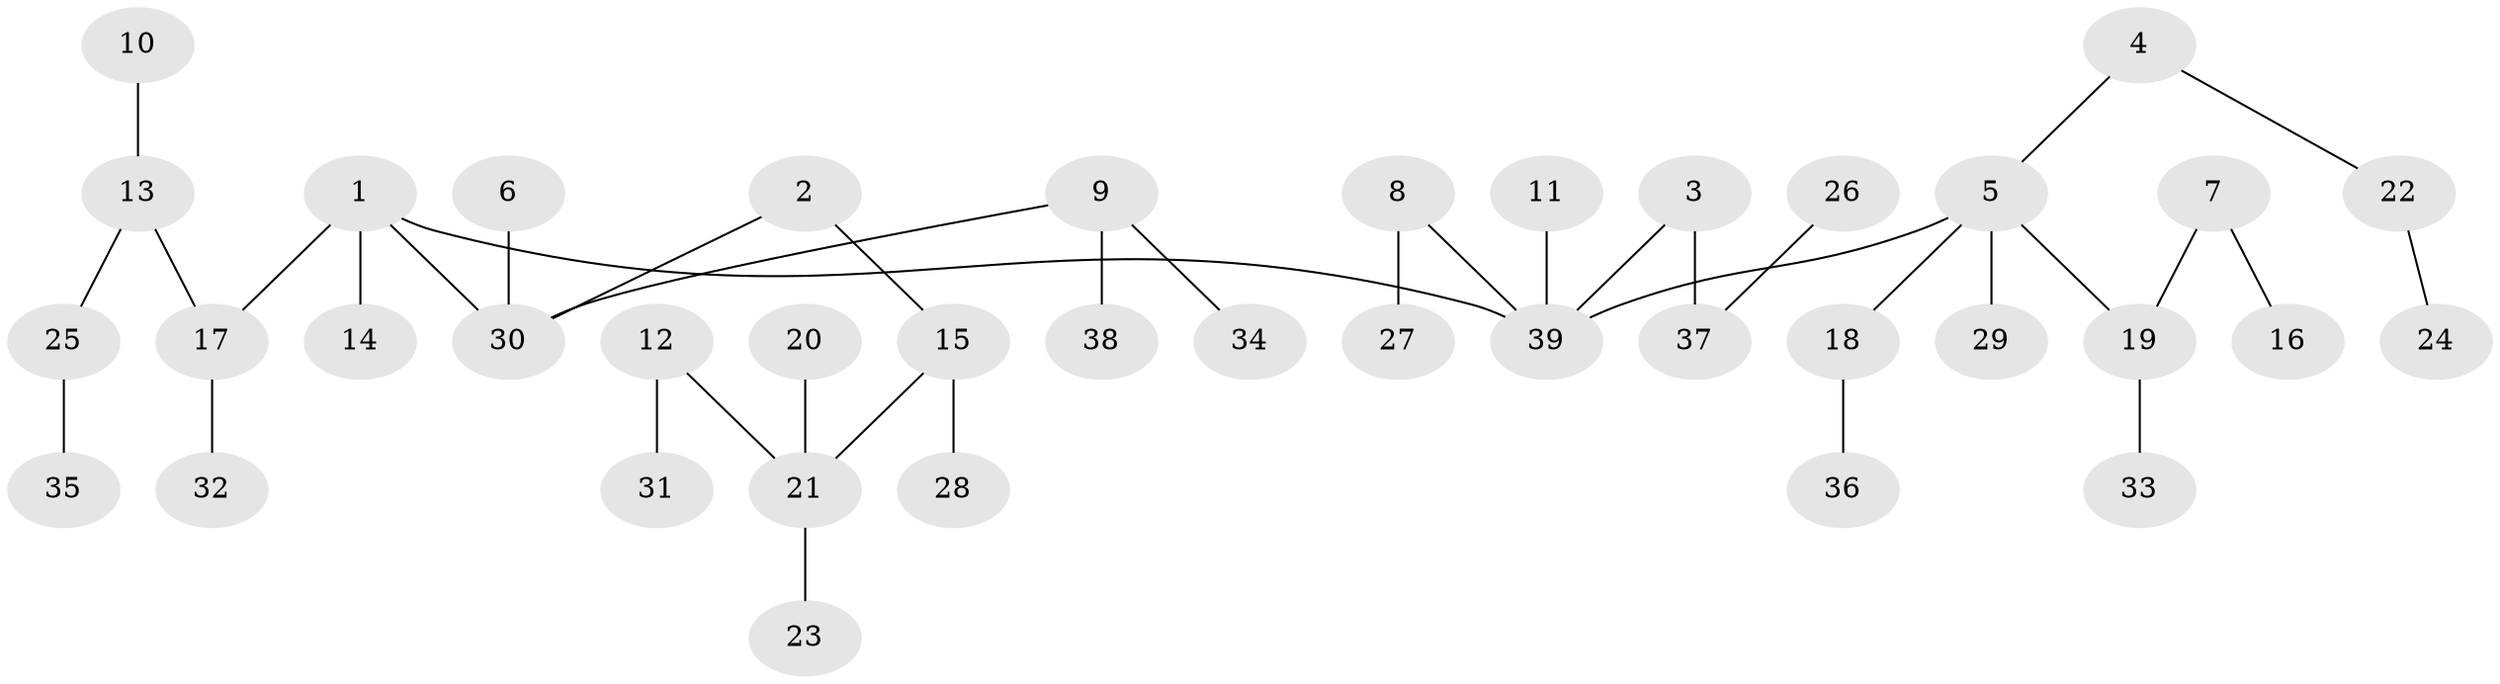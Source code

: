 // original degree distribution, {6: 0.012987012987012988, 4: 0.06493506493506493, 2: 0.2727272727272727, 7: 0.012987012987012988, 5: 0.03896103896103896, 3: 0.1038961038961039, 1: 0.4935064935064935}
// Generated by graph-tools (version 1.1) at 2025/02/03/09/25 03:02:24]
// undirected, 39 vertices, 38 edges
graph export_dot {
graph [start="1"]
  node [color=gray90,style=filled];
  1;
  2;
  3;
  4;
  5;
  6;
  7;
  8;
  9;
  10;
  11;
  12;
  13;
  14;
  15;
  16;
  17;
  18;
  19;
  20;
  21;
  22;
  23;
  24;
  25;
  26;
  27;
  28;
  29;
  30;
  31;
  32;
  33;
  34;
  35;
  36;
  37;
  38;
  39;
  1 -- 14 [weight=1.0];
  1 -- 17 [weight=1.0];
  1 -- 30 [weight=1.0];
  1 -- 39 [weight=1.0];
  2 -- 15 [weight=1.0];
  2 -- 30 [weight=1.0];
  3 -- 37 [weight=1.0];
  3 -- 39 [weight=1.0];
  4 -- 5 [weight=1.0];
  4 -- 22 [weight=1.0];
  5 -- 18 [weight=1.0];
  5 -- 19 [weight=1.0];
  5 -- 29 [weight=1.0];
  5 -- 39 [weight=1.0];
  6 -- 30 [weight=1.0];
  7 -- 16 [weight=1.0];
  7 -- 19 [weight=1.0];
  8 -- 27 [weight=1.0];
  8 -- 39 [weight=1.0];
  9 -- 30 [weight=1.0];
  9 -- 34 [weight=1.0];
  9 -- 38 [weight=1.0];
  10 -- 13 [weight=1.0];
  11 -- 39 [weight=1.0];
  12 -- 21 [weight=1.0];
  12 -- 31 [weight=1.0];
  13 -- 17 [weight=1.0];
  13 -- 25 [weight=1.0];
  15 -- 21 [weight=1.0];
  15 -- 28 [weight=1.0];
  17 -- 32 [weight=1.0];
  18 -- 36 [weight=1.0];
  19 -- 33 [weight=1.0];
  20 -- 21 [weight=1.0];
  21 -- 23 [weight=1.0];
  22 -- 24 [weight=1.0];
  25 -- 35 [weight=1.0];
  26 -- 37 [weight=1.0];
}
